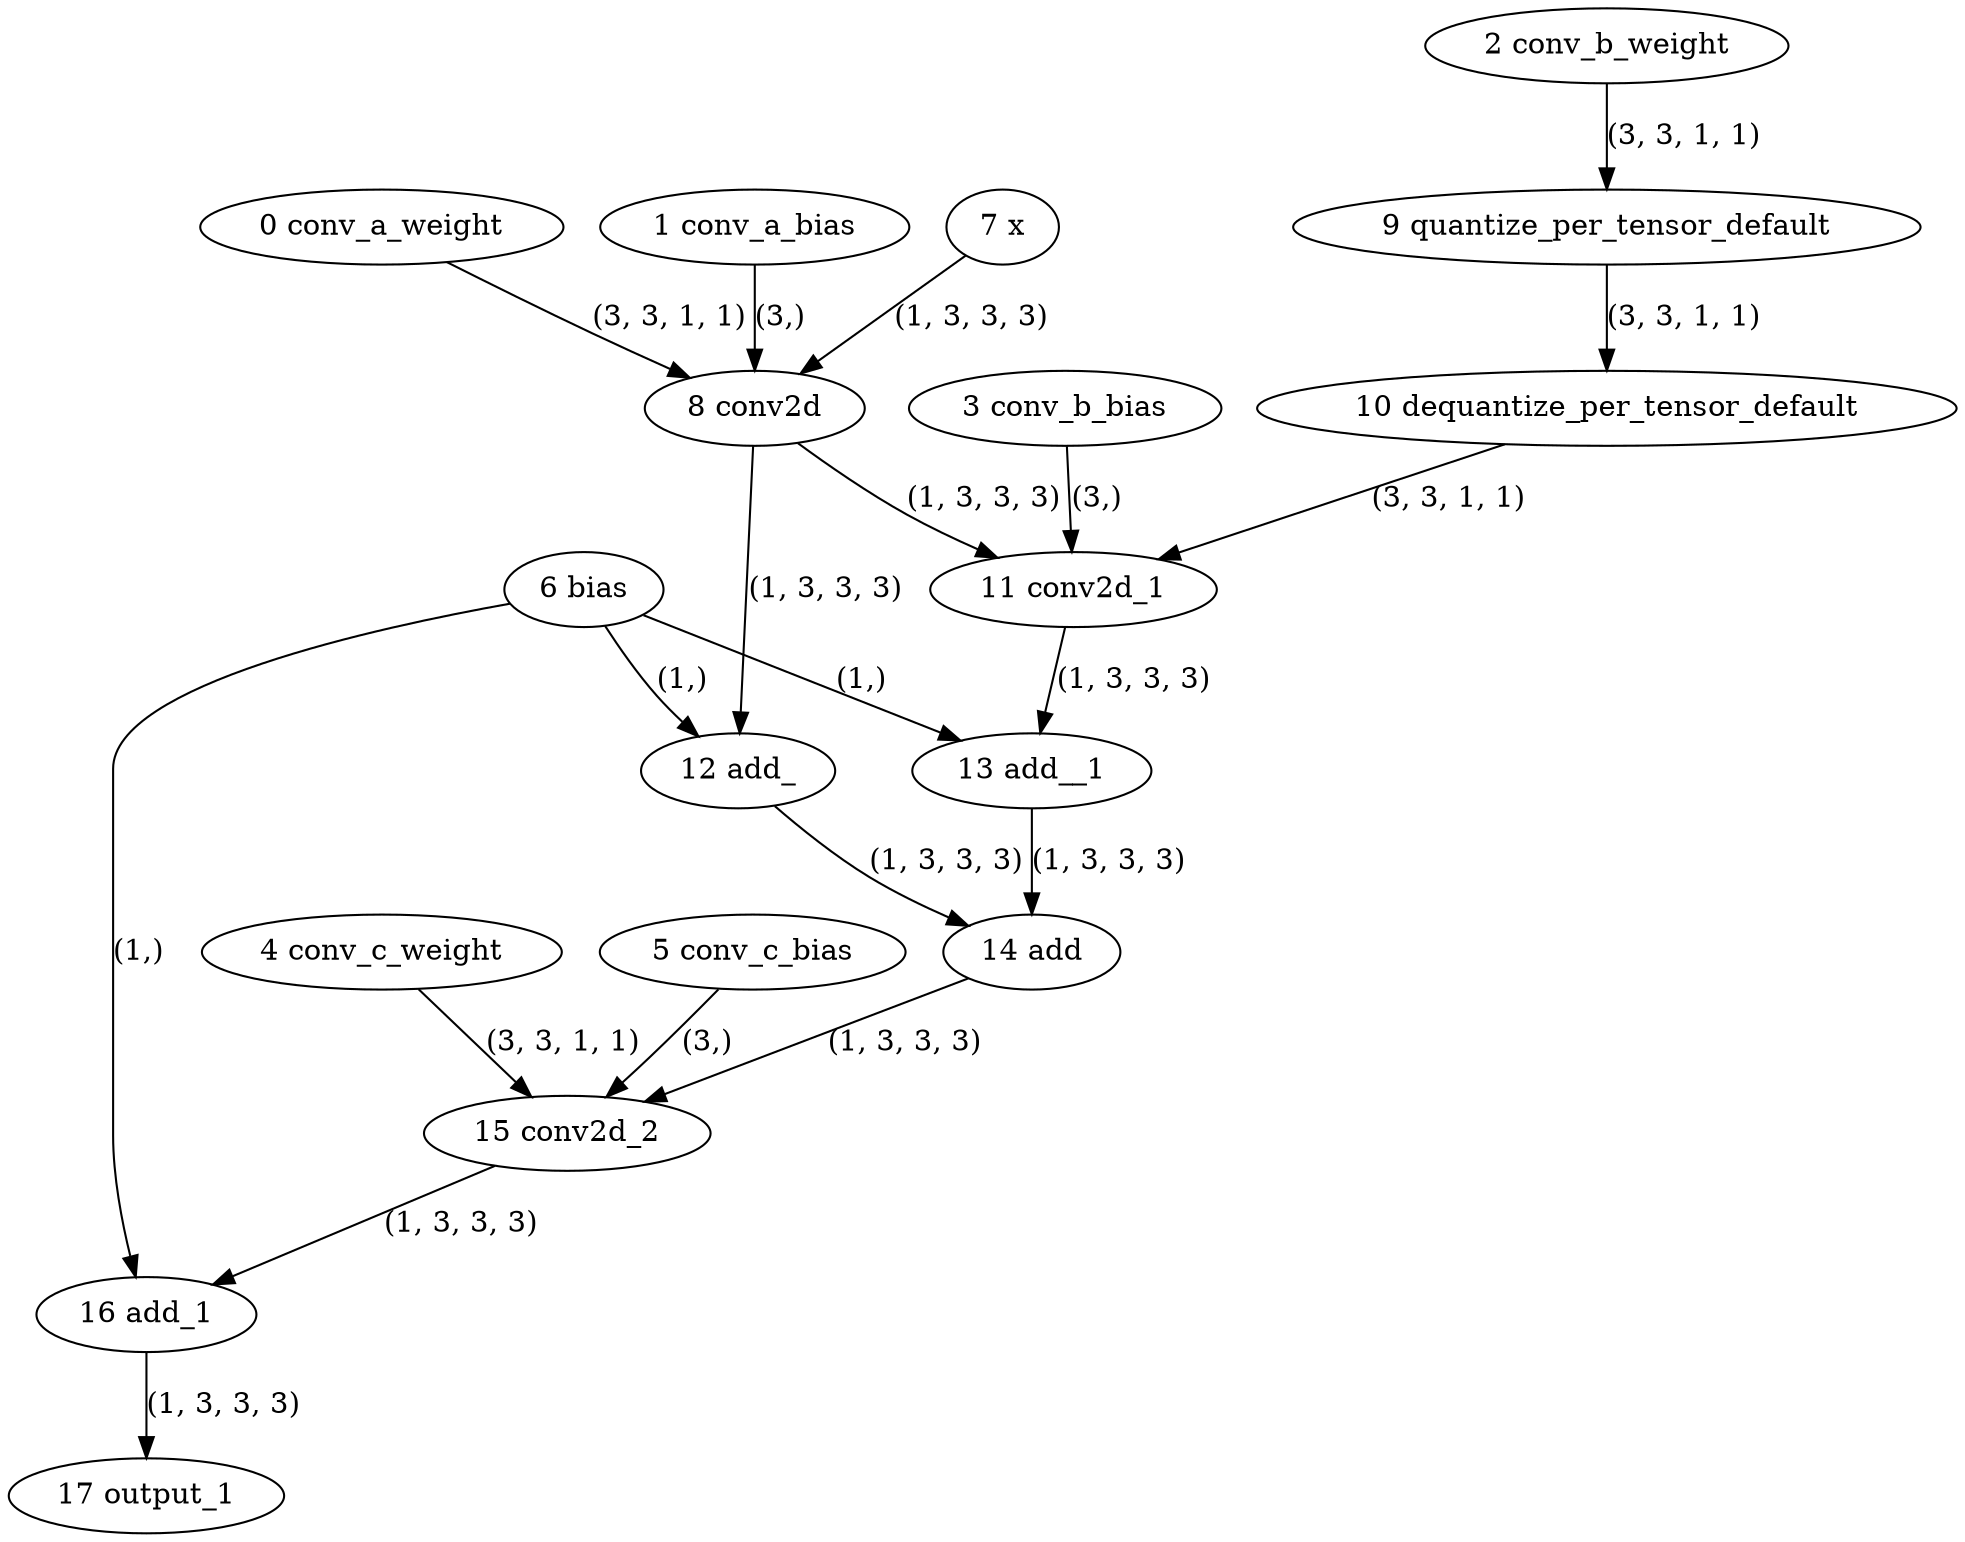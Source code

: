 strict digraph  {
"0 conv_a_weight" [id=0, type=get_attr];
"1 conv_a_bias" [id=1, type=get_attr];
"2 conv_b_weight" [id=2, type=get_attr];
"3 conv_b_bias" [id=3, type=get_attr];
"4 conv_c_weight" [id=4, type=get_attr];
"5 conv_c_bias" [id=5, type=get_attr];
"6 bias" [id=6, type=get_attr];
"7 x" [id=7, type=input];
"8 conv2d" [id=8, type=conv2d];
"9 quantize_per_tensor_default" [id=9, type=quantize_per_tensor];
"10 dequantize_per_tensor_default" [id=10, type=dequantize_per_tensor];
"11 conv2d_1" [id=11, type=conv2d];
"12 add_" [id=12, type=add_];
"13 add__1" [id=13, type=add_];
"14 add" [id=14, type=add];
"15 conv2d_2" [id=15, type=conv2d];
"16 add_1" [id=16, type=add];
"17 output_1" [id=17, type=output];
"0 conv_a_weight" -> "8 conv2d"  [label="(3, 3, 1, 1)", style=solid];
"1 conv_a_bias" -> "8 conv2d"  [label="(3,)", style=solid];
"2 conv_b_weight" -> "9 quantize_per_tensor_default"  [label="(3, 3, 1, 1)", style=solid];
"3 conv_b_bias" -> "11 conv2d_1"  [label="(3,)", style=solid];
"4 conv_c_weight" -> "15 conv2d_2"  [label="(3, 3, 1, 1)", style=solid];
"5 conv_c_bias" -> "15 conv2d_2"  [label="(3,)", style=solid];
"6 bias" -> "12 add_"  [label="(1,)", style=solid];
"6 bias" -> "13 add__1"  [label="(1,)", style=solid];
"6 bias" -> "16 add_1"  [label="(1,)", style=solid];
"7 x" -> "8 conv2d"  [label="(1, 3, 3, 3)", style=solid];
"8 conv2d" -> "11 conv2d_1"  [label="(1, 3, 3, 3)", style=solid];
"8 conv2d" -> "12 add_"  [label="(1, 3, 3, 3)", style=solid];
"9 quantize_per_tensor_default" -> "10 dequantize_per_tensor_default"  [label="(3, 3, 1, 1)", style=solid];
"10 dequantize_per_tensor_default" -> "11 conv2d_1"  [label="(3, 3, 1, 1)", style=solid];
"11 conv2d_1" -> "13 add__1"  [label="(1, 3, 3, 3)", style=solid];
"12 add_" -> "14 add"  [label="(1, 3, 3, 3)", style=solid];
"13 add__1" -> "14 add"  [label="(1, 3, 3, 3)", style=solid];
"14 add" -> "15 conv2d_2"  [label="(1, 3, 3, 3)", style=solid];
"15 conv2d_2" -> "16 add_1"  [label="(1, 3, 3, 3)", style=solid];
"16 add_1" -> "17 output_1"  [label="(1, 3, 3, 3)", style=solid];
}
